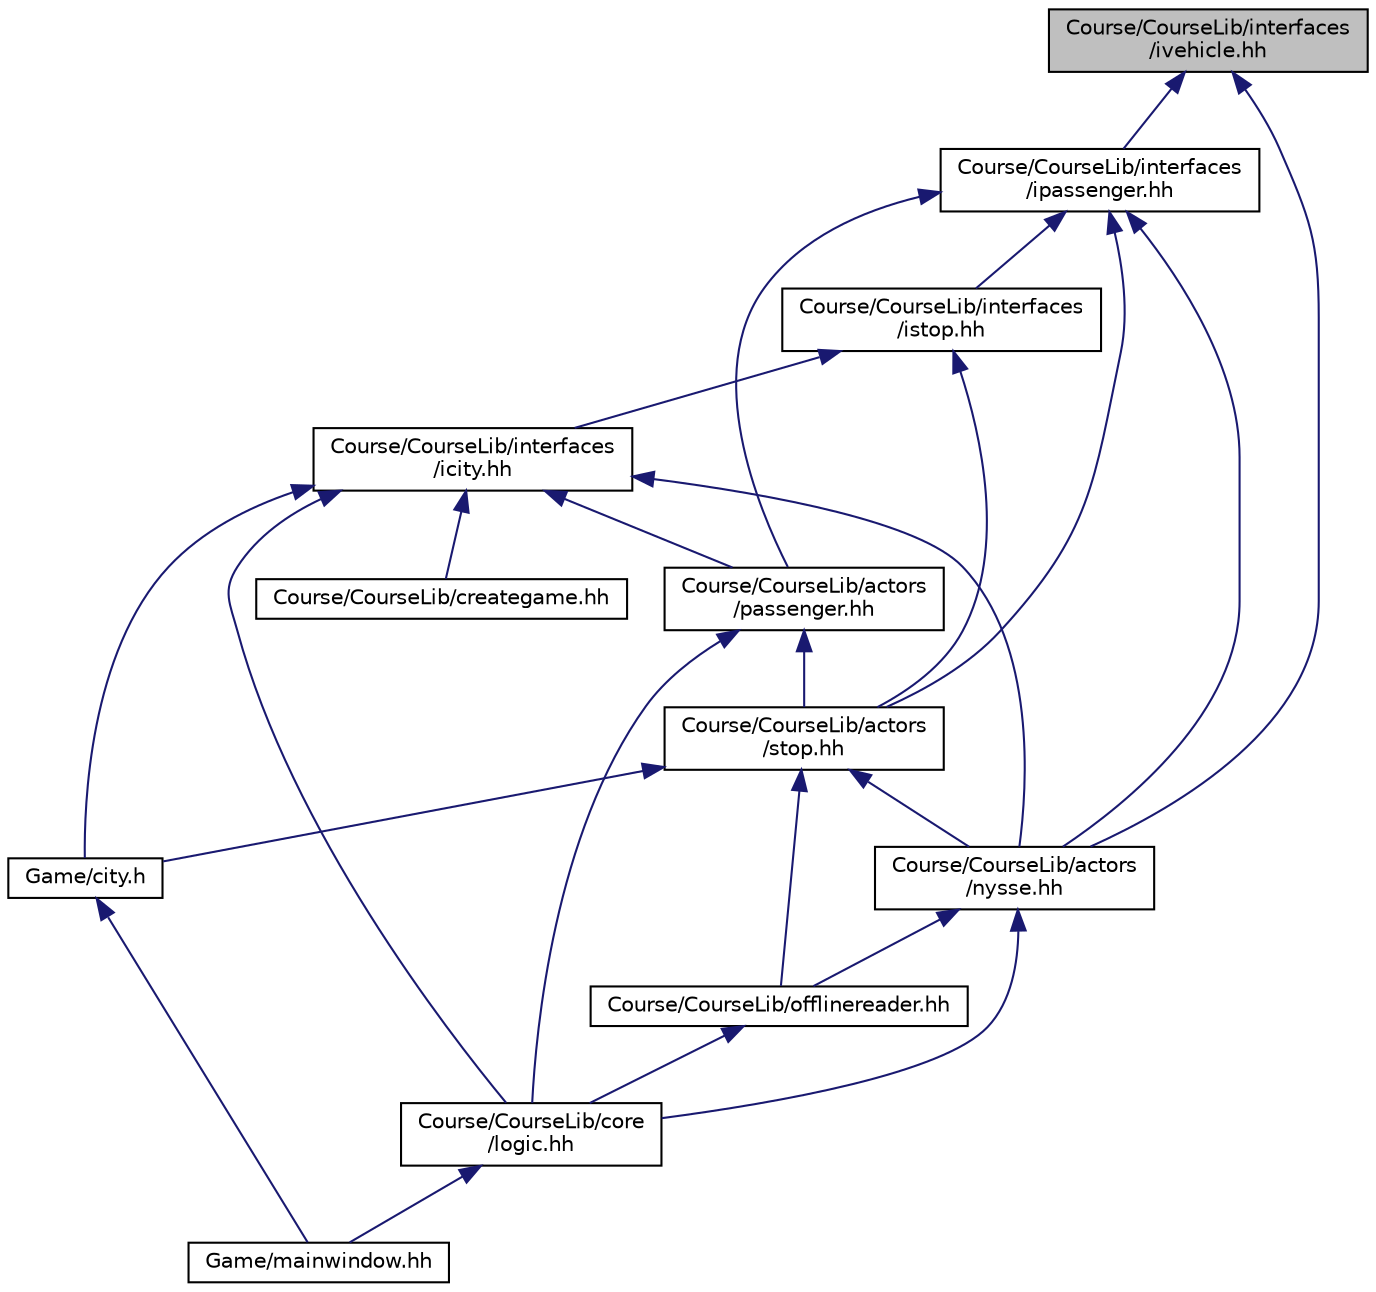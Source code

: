 digraph "Course/CourseLib/interfaces/ivehicle.hh"
{
 // LATEX_PDF_SIZE
  edge [fontname="Helvetica",fontsize="10",labelfontname="Helvetica",labelfontsize="10"];
  node [fontname="Helvetica",fontsize="10",shape=record];
  Node1 [label="Course/CourseLib/interfaces\l/ivehicle.hh",height=0.2,width=0.4,color="black", fillcolor="grey75", style="filled", fontcolor="black",tooltip="Defines an interface that desribes operations of the vericle."];
  Node1 -> Node2 [dir="back",color="midnightblue",fontsize="10",style="solid"];
  Node2 [label="Course/CourseLib/actors\l/nysse.hh",height=0.2,width=0.4,color="black", fillcolor="white", style="filled",URL="$nysse_8hh_source.html",tooltip=" "];
  Node2 -> Node3 [dir="back",color="midnightblue",fontsize="10",style="solid"];
  Node3 [label="Course/CourseLib/core\l/logic.hh",height=0.2,width=0.4,color="black", fillcolor="white", style="filled",URL="$logic_8hh_source.html",tooltip=" "];
  Node3 -> Node4 [dir="back",color="midnightblue",fontsize="10",style="solid"];
  Node4 [label="Game/mainwindow.hh",height=0.2,width=0.4,color="black", fillcolor="white", style="filled",URL="$mainwindow_8hh_source.html",tooltip=" "];
  Node2 -> Node5 [dir="back",color="midnightblue",fontsize="10",style="solid"];
  Node5 [label="Course/CourseLib/offlinereader.hh",height=0.2,width=0.4,color="black", fillcolor="white", style="filled",URL="$offlinereader_8hh_source.html",tooltip=" "];
  Node5 -> Node3 [dir="back",color="midnightblue",fontsize="10",style="solid"];
  Node1 -> Node6 [dir="back",color="midnightblue",fontsize="10",style="solid"];
  Node6 [label="Course/CourseLib/interfaces\l/ipassenger.hh",height=0.2,width=0.4,color="black", fillcolor="white", style="filled",URL="$ipassenger_8hh.html",tooltip="Defines interface that represents the passengers operations."];
  Node6 -> Node2 [dir="back",color="midnightblue",fontsize="10",style="solid"];
  Node6 -> Node7 [dir="back",color="midnightblue",fontsize="10",style="solid"];
  Node7 [label="Course/CourseLib/actors\l/passenger.hh",height=0.2,width=0.4,color="black", fillcolor="white", style="filled",URL="$passenger_8hh_source.html",tooltip=" "];
  Node7 -> Node8 [dir="back",color="midnightblue",fontsize="10",style="solid"];
  Node8 [label="Course/CourseLib/actors\l/stop.hh",height=0.2,width=0.4,color="black", fillcolor="white", style="filled",URL="$stop_8hh_source.html",tooltip=" "];
  Node8 -> Node2 [dir="back",color="midnightblue",fontsize="10",style="solid"];
  Node8 -> Node5 [dir="back",color="midnightblue",fontsize="10",style="solid"];
  Node8 -> Node9 [dir="back",color="midnightblue",fontsize="10",style="solid"];
  Node9 [label="Game/city.h",height=0.2,width=0.4,color="black", fillcolor="white", style="filled",URL="$city_8h.html",tooltip="Define city class."];
  Node9 -> Node4 [dir="back",color="midnightblue",fontsize="10",style="solid"];
  Node7 -> Node3 [dir="back",color="midnightblue",fontsize="10",style="solid"];
  Node6 -> Node8 [dir="back",color="midnightblue",fontsize="10",style="solid"];
  Node6 -> Node10 [dir="back",color="midnightblue",fontsize="10",style="solid"];
  Node10 [label="Course/CourseLib/interfaces\l/istop.hh",height=0.2,width=0.4,color="black", fillcolor="white", style="filled",URL="$istop_8hh.html",tooltip="Defines an interface that describes stops operations."];
  Node10 -> Node8 [dir="back",color="midnightblue",fontsize="10",style="solid"];
  Node10 -> Node11 [dir="back",color="midnightblue",fontsize="10",style="solid"];
  Node11 [label="Course/CourseLib/interfaces\l/icity.hh",height=0.2,width=0.4,color="black", fillcolor="white", style="filled",URL="$icity_8hh.html",tooltip="Defines an interface that reperesents the city's operations."];
  Node11 -> Node2 [dir="back",color="midnightblue",fontsize="10",style="solid"];
  Node11 -> Node7 [dir="back",color="midnightblue",fontsize="10",style="solid"];
  Node11 -> Node3 [dir="back",color="midnightblue",fontsize="10",style="solid"];
  Node11 -> Node12 [dir="back",color="midnightblue",fontsize="10",style="solid"];
  Node12 [label="Course/CourseLib/creategame.hh",height=0.2,width=0.4,color="black", fillcolor="white", style="filled",URL="$creategame_8hh.html",tooltip="Defines a function that creates the city (Students implement it)."];
  Node11 -> Node9 [dir="back",color="midnightblue",fontsize="10",style="solid"];
}

